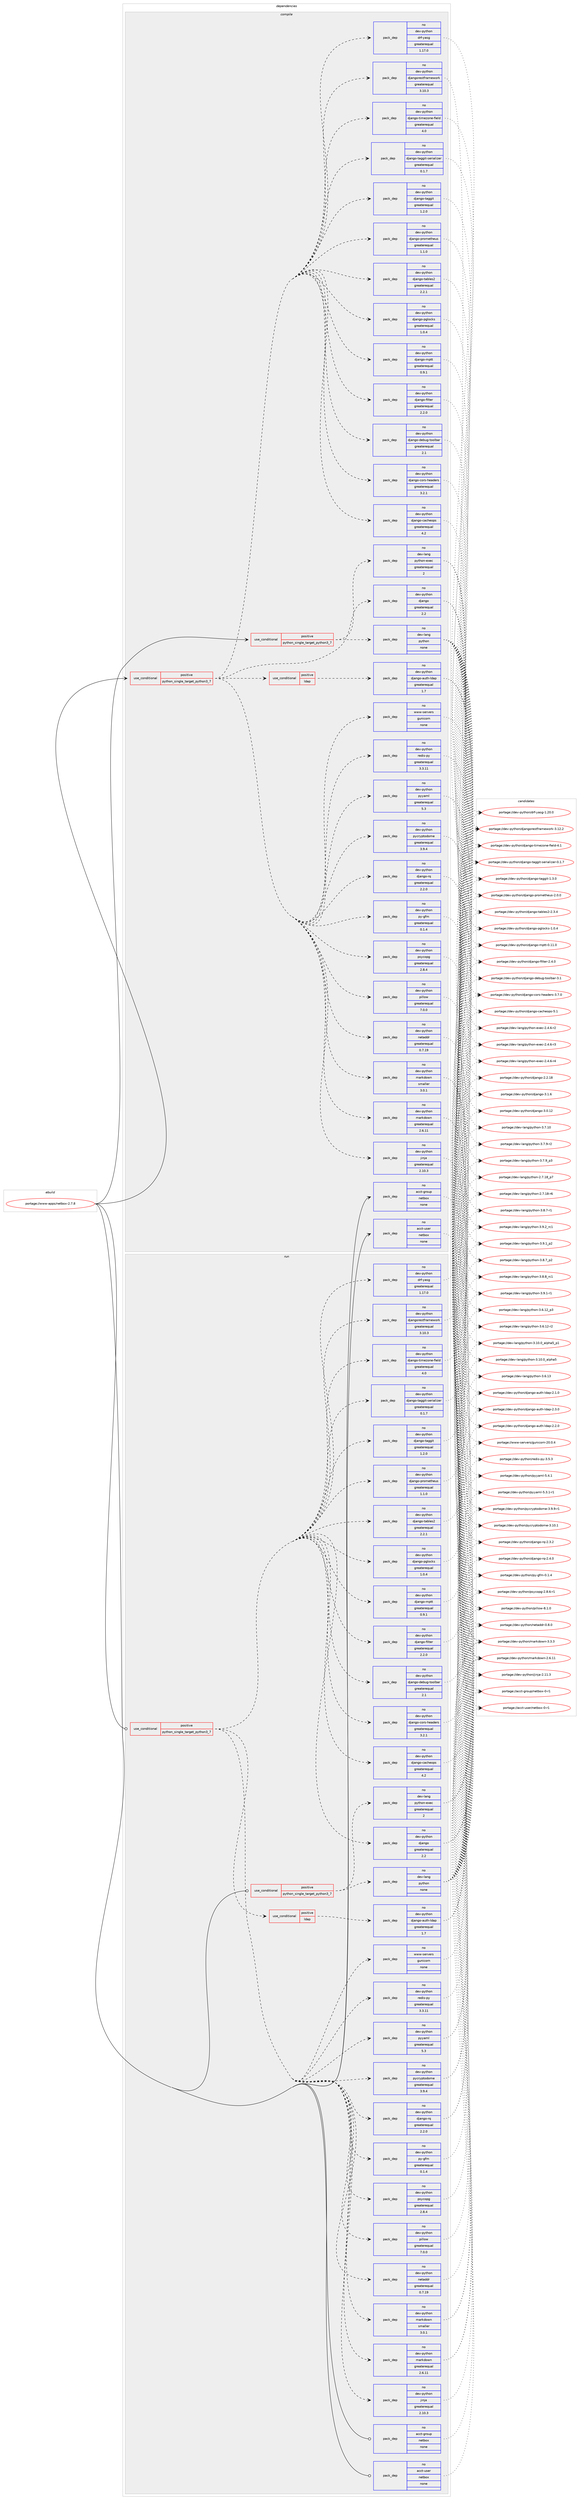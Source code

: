 digraph prolog {

# *************
# Graph options
# *************

newrank=true;
concentrate=true;
compound=true;
graph [rankdir=LR,fontname=Helvetica,fontsize=10,ranksep=1.5];#, ranksep=2.5, nodesep=0.2];
edge  [arrowhead=vee];
node  [fontname=Helvetica,fontsize=10];

# **********
# The ebuild
# **********

subgraph cluster_leftcol {
color=gray;
rank=same;
label=<<i>ebuild</i>>;
id [label="portage://www-apps/netbox-2.7.8", color=red, width=4, href="../www-apps/netbox-2.7.8.svg"];
}

# ****************
# The dependencies
# ****************

subgraph cluster_midcol {
color=gray;
label=<<i>dependencies</i>>;
subgraph cluster_compile {
fillcolor="#eeeeee";
style=filled;
label=<<i>compile</i>>;
subgraph cond531 {
dependency3079 [label=<<TABLE BORDER="0" CELLBORDER="1" CELLSPACING="0" CELLPADDING="4"><TR><TD ROWSPAN="3" CELLPADDING="10">use_conditional</TD></TR><TR><TD>positive</TD></TR><TR><TD>python_single_target_python3_7</TD></TR></TABLE>>, shape=none, color=red];
subgraph pack2506 {
dependency3080 [label=<<TABLE BORDER="0" CELLBORDER="1" CELLSPACING="0" CELLPADDING="4" WIDTH="220"><TR><TD ROWSPAN="6" CELLPADDING="30">pack_dep</TD></TR><TR><TD WIDTH="110">no</TD></TR><TR><TD>dev-lang</TD></TR><TR><TD>python</TD></TR><TR><TD>none</TD></TR><TR><TD></TD></TR></TABLE>>, shape=none, color=blue];
}
dependency3079:e -> dependency3080:w [weight=20,style="dashed",arrowhead="vee"];
subgraph pack2507 {
dependency3081 [label=<<TABLE BORDER="0" CELLBORDER="1" CELLSPACING="0" CELLPADDING="4" WIDTH="220"><TR><TD ROWSPAN="6" CELLPADDING="30">pack_dep</TD></TR><TR><TD WIDTH="110">no</TD></TR><TR><TD>dev-lang</TD></TR><TR><TD>python-exec</TD></TR><TR><TD>greaterequal</TD></TR><TR><TD>2</TD></TR></TABLE>>, shape=none, color=blue];
}
dependency3079:e -> dependency3081:w [weight=20,style="dashed",arrowhead="vee"];
}
id:e -> dependency3079:w [weight=20,style="solid",arrowhead="vee"];
subgraph cond532 {
dependency3082 [label=<<TABLE BORDER="0" CELLBORDER="1" CELLSPACING="0" CELLPADDING="4"><TR><TD ROWSPAN="3" CELLPADDING="10">use_conditional</TD></TR><TR><TD>positive</TD></TR><TR><TD>python_single_target_python3_7</TD></TR></TABLE>>, shape=none, color=red];
subgraph pack2508 {
dependency3083 [label=<<TABLE BORDER="0" CELLBORDER="1" CELLSPACING="0" CELLPADDING="4" WIDTH="220"><TR><TD ROWSPAN="6" CELLPADDING="30">pack_dep</TD></TR><TR><TD WIDTH="110">no</TD></TR><TR><TD>dev-python</TD></TR><TR><TD>django</TD></TR><TR><TD>greaterequal</TD></TR><TR><TD>2.2</TD></TR></TABLE>>, shape=none, color=blue];
}
dependency3082:e -> dependency3083:w [weight=20,style="dashed",arrowhead="vee"];
subgraph pack2509 {
dependency3084 [label=<<TABLE BORDER="0" CELLBORDER="1" CELLSPACING="0" CELLPADDING="4" WIDTH="220"><TR><TD ROWSPAN="6" CELLPADDING="30">pack_dep</TD></TR><TR><TD WIDTH="110">no</TD></TR><TR><TD>dev-python</TD></TR><TR><TD>django-cacheops</TD></TR><TR><TD>greaterequal</TD></TR><TR><TD>4.2</TD></TR></TABLE>>, shape=none, color=blue];
}
dependency3082:e -> dependency3084:w [weight=20,style="dashed",arrowhead="vee"];
subgraph pack2510 {
dependency3085 [label=<<TABLE BORDER="0" CELLBORDER="1" CELLSPACING="0" CELLPADDING="4" WIDTH="220"><TR><TD ROWSPAN="6" CELLPADDING="30">pack_dep</TD></TR><TR><TD WIDTH="110">no</TD></TR><TR><TD>dev-python</TD></TR><TR><TD>django-cors-headers</TD></TR><TR><TD>greaterequal</TD></TR><TR><TD>3.2.1</TD></TR></TABLE>>, shape=none, color=blue];
}
dependency3082:e -> dependency3085:w [weight=20,style="dashed",arrowhead="vee"];
subgraph pack2511 {
dependency3086 [label=<<TABLE BORDER="0" CELLBORDER="1" CELLSPACING="0" CELLPADDING="4" WIDTH="220"><TR><TD ROWSPAN="6" CELLPADDING="30">pack_dep</TD></TR><TR><TD WIDTH="110">no</TD></TR><TR><TD>dev-python</TD></TR><TR><TD>django-debug-toolbar</TD></TR><TR><TD>greaterequal</TD></TR><TR><TD>2.1</TD></TR></TABLE>>, shape=none, color=blue];
}
dependency3082:e -> dependency3086:w [weight=20,style="dashed",arrowhead="vee"];
subgraph pack2512 {
dependency3087 [label=<<TABLE BORDER="0" CELLBORDER="1" CELLSPACING="0" CELLPADDING="4" WIDTH="220"><TR><TD ROWSPAN="6" CELLPADDING="30">pack_dep</TD></TR><TR><TD WIDTH="110">no</TD></TR><TR><TD>dev-python</TD></TR><TR><TD>django-filter</TD></TR><TR><TD>greaterequal</TD></TR><TR><TD>2.2.0</TD></TR></TABLE>>, shape=none, color=blue];
}
dependency3082:e -> dependency3087:w [weight=20,style="dashed",arrowhead="vee"];
subgraph pack2513 {
dependency3088 [label=<<TABLE BORDER="0" CELLBORDER="1" CELLSPACING="0" CELLPADDING="4" WIDTH="220"><TR><TD ROWSPAN="6" CELLPADDING="30">pack_dep</TD></TR><TR><TD WIDTH="110">no</TD></TR><TR><TD>dev-python</TD></TR><TR><TD>django-mptt</TD></TR><TR><TD>greaterequal</TD></TR><TR><TD>0.9.1</TD></TR></TABLE>>, shape=none, color=blue];
}
dependency3082:e -> dependency3088:w [weight=20,style="dashed",arrowhead="vee"];
subgraph pack2514 {
dependency3089 [label=<<TABLE BORDER="0" CELLBORDER="1" CELLSPACING="0" CELLPADDING="4" WIDTH="220"><TR><TD ROWSPAN="6" CELLPADDING="30">pack_dep</TD></TR><TR><TD WIDTH="110">no</TD></TR><TR><TD>dev-python</TD></TR><TR><TD>django-pglocks</TD></TR><TR><TD>greaterequal</TD></TR><TR><TD>1.0.4</TD></TR></TABLE>>, shape=none, color=blue];
}
dependency3082:e -> dependency3089:w [weight=20,style="dashed",arrowhead="vee"];
subgraph pack2515 {
dependency3090 [label=<<TABLE BORDER="0" CELLBORDER="1" CELLSPACING="0" CELLPADDING="4" WIDTH="220"><TR><TD ROWSPAN="6" CELLPADDING="30">pack_dep</TD></TR><TR><TD WIDTH="110">no</TD></TR><TR><TD>dev-python</TD></TR><TR><TD>django-prometheus</TD></TR><TR><TD>greaterequal</TD></TR><TR><TD>1.1.0</TD></TR></TABLE>>, shape=none, color=blue];
}
dependency3082:e -> dependency3090:w [weight=20,style="dashed",arrowhead="vee"];
subgraph pack2516 {
dependency3091 [label=<<TABLE BORDER="0" CELLBORDER="1" CELLSPACING="0" CELLPADDING="4" WIDTH="220"><TR><TD ROWSPAN="6" CELLPADDING="30">pack_dep</TD></TR><TR><TD WIDTH="110">no</TD></TR><TR><TD>dev-python</TD></TR><TR><TD>django-rq</TD></TR><TR><TD>greaterequal</TD></TR><TR><TD>2.2.0</TD></TR></TABLE>>, shape=none, color=blue];
}
dependency3082:e -> dependency3091:w [weight=20,style="dashed",arrowhead="vee"];
subgraph pack2517 {
dependency3092 [label=<<TABLE BORDER="0" CELLBORDER="1" CELLSPACING="0" CELLPADDING="4" WIDTH="220"><TR><TD ROWSPAN="6" CELLPADDING="30">pack_dep</TD></TR><TR><TD WIDTH="110">no</TD></TR><TR><TD>dev-python</TD></TR><TR><TD>django-tables2</TD></TR><TR><TD>greaterequal</TD></TR><TR><TD>2.2.1</TD></TR></TABLE>>, shape=none, color=blue];
}
dependency3082:e -> dependency3092:w [weight=20,style="dashed",arrowhead="vee"];
subgraph pack2518 {
dependency3093 [label=<<TABLE BORDER="0" CELLBORDER="1" CELLSPACING="0" CELLPADDING="4" WIDTH="220"><TR><TD ROWSPAN="6" CELLPADDING="30">pack_dep</TD></TR><TR><TD WIDTH="110">no</TD></TR><TR><TD>dev-python</TD></TR><TR><TD>django-taggit</TD></TR><TR><TD>greaterequal</TD></TR><TR><TD>1.2.0</TD></TR></TABLE>>, shape=none, color=blue];
}
dependency3082:e -> dependency3093:w [weight=20,style="dashed",arrowhead="vee"];
subgraph pack2519 {
dependency3094 [label=<<TABLE BORDER="0" CELLBORDER="1" CELLSPACING="0" CELLPADDING="4" WIDTH="220"><TR><TD ROWSPAN="6" CELLPADDING="30">pack_dep</TD></TR><TR><TD WIDTH="110">no</TD></TR><TR><TD>dev-python</TD></TR><TR><TD>django-taggit-serializer</TD></TR><TR><TD>greaterequal</TD></TR><TR><TD>0.1.7</TD></TR></TABLE>>, shape=none, color=blue];
}
dependency3082:e -> dependency3094:w [weight=20,style="dashed",arrowhead="vee"];
subgraph pack2520 {
dependency3095 [label=<<TABLE BORDER="0" CELLBORDER="1" CELLSPACING="0" CELLPADDING="4" WIDTH="220"><TR><TD ROWSPAN="6" CELLPADDING="30">pack_dep</TD></TR><TR><TD WIDTH="110">no</TD></TR><TR><TD>dev-python</TD></TR><TR><TD>django-timezone-field</TD></TR><TR><TD>greaterequal</TD></TR><TR><TD>4.0</TD></TR></TABLE>>, shape=none, color=blue];
}
dependency3082:e -> dependency3095:w [weight=20,style="dashed",arrowhead="vee"];
subgraph pack2521 {
dependency3096 [label=<<TABLE BORDER="0" CELLBORDER="1" CELLSPACING="0" CELLPADDING="4" WIDTH="220"><TR><TD ROWSPAN="6" CELLPADDING="30">pack_dep</TD></TR><TR><TD WIDTH="110">no</TD></TR><TR><TD>dev-python</TD></TR><TR><TD>djangorestframework</TD></TR><TR><TD>greaterequal</TD></TR><TR><TD>3.10.3</TD></TR></TABLE>>, shape=none, color=blue];
}
dependency3082:e -> dependency3096:w [weight=20,style="dashed",arrowhead="vee"];
subgraph pack2522 {
dependency3097 [label=<<TABLE BORDER="0" CELLBORDER="1" CELLSPACING="0" CELLPADDING="4" WIDTH="220"><TR><TD ROWSPAN="6" CELLPADDING="30">pack_dep</TD></TR><TR><TD WIDTH="110">no</TD></TR><TR><TD>dev-python</TD></TR><TR><TD>drf-yasg</TD></TR><TR><TD>greaterequal</TD></TR><TR><TD>1.17.0</TD></TR></TABLE>>, shape=none, color=blue];
}
dependency3082:e -> dependency3097:w [weight=20,style="dashed",arrowhead="vee"];
subgraph pack2523 {
dependency3098 [label=<<TABLE BORDER="0" CELLBORDER="1" CELLSPACING="0" CELLPADDING="4" WIDTH="220"><TR><TD ROWSPAN="6" CELLPADDING="30">pack_dep</TD></TR><TR><TD WIDTH="110">no</TD></TR><TR><TD>dev-python</TD></TR><TR><TD>jinja</TD></TR><TR><TD>greaterequal</TD></TR><TR><TD>2.10.3</TD></TR></TABLE>>, shape=none, color=blue];
}
dependency3082:e -> dependency3098:w [weight=20,style="dashed",arrowhead="vee"];
subgraph pack2524 {
dependency3099 [label=<<TABLE BORDER="0" CELLBORDER="1" CELLSPACING="0" CELLPADDING="4" WIDTH="220"><TR><TD ROWSPAN="6" CELLPADDING="30">pack_dep</TD></TR><TR><TD WIDTH="110">no</TD></TR><TR><TD>dev-python</TD></TR><TR><TD>markdown</TD></TR><TR><TD>greaterequal</TD></TR><TR><TD>2.6.11</TD></TR></TABLE>>, shape=none, color=blue];
}
dependency3082:e -> dependency3099:w [weight=20,style="dashed",arrowhead="vee"];
subgraph pack2525 {
dependency3100 [label=<<TABLE BORDER="0" CELLBORDER="1" CELLSPACING="0" CELLPADDING="4" WIDTH="220"><TR><TD ROWSPAN="6" CELLPADDING="30">pack_dep</TD></TR><TR><TD WIDTH="110">no</TD></TR><TR><TD>dev-python</TD></TR><TR><TD>markdown</TD></TR><TR><TD>smaller</TD></TR><TR><TD>3.0.1</TD></TR></TABLE>>, shape=none, color=blue];
}
dependency3082:e -> dependency3100:w [weight=20,style="dashed",arrowhead="vee"];
subgraph pack2526 {
dependency3101 [label=<<TABLE BORDER="0" CELLBORDER="1" CELLSPACING="0" CELLPADDING="4" WIDTH="220"><TR><TD ROWSPAN="6" CELLPADDING="30">pack_dep</TD></TR><TR><TD WIDTH="110">no</TD></TR><TR><TD>dev-python</TD></TR><TR><TD>netaddr</TD></TR><TR><TD>greaterequal</TD></TR><TR><TD>0.7.19</TD></TR></TABLE>>, shape=none, color=blue];
}
dependency3082:e -> dependency3101:w [weight=20,style="dashed",arrowhead="vee"];
subgraph pack2527 {
dependency3102 [label=<<TABLE BORDER="0" CELLBORDER="1" CELLSPACING="0" CELLPADDING="4" WIDTH="220"><TR><TD ROWSPAN="6" CELLPADDING="30">pack_dep</TD></TR><TR><TD WIDTH="110">no</TD></TR><TR><TD>dev-python</TD></TR><TR><TD>pillow</TD></TR><TR><TD>greaterequal</TD></TR><TR><TD>7.0.0</TD></TR></TABLE>>, shape=none, color=blue];
}
dependency3082:e -> dependency3102:w [weight=20,style="dashed",arrowhead="vee"];
subgraph pack2528 {
dependency3103 [label=<<TABLE BORDER="0" CELLBORDER="1" CELLSPACING="0" CELLPADDING="4" WIDTH="220"><TR><TD ROWSPAN="6" CELLPADDING="30">pack_dep</TD></TR><TR><TD WIDTH="110">no</TD></TR><TR><TD>dev-python</TD></TR><TR><TD>psycopg</TD></TR><TR><TD>greaterequal</TD></TR><TR><TD>2.8.4</TD></TR></TABLE>>, shape=none, color=blue];
}
dependency3082:e -> dependency3103:w [weight=20,style="dashed",arrowhead="vee"];
subgraph pack2529 {
dependency3104 [label=<<TABLE BORDER="0" CELLBORDER="1" CELLSPACING="0" CELLPADDING="4" WIDTH="220"><TR><TD ROWSPAN="6" CELLPADDING="30">pack_dep</TD></TR><TR><TD WIDTH="110">no</TD></TR><TR><TD>dev-python</TD></TR><TR><TD>py-gfm</TD></TR><TR><TD>greaterequal</TD></TR><TR><TD>0.1.4</TD></TR></TABLE>>, shape=none, color=blue];
}
dependency3082:e -> dependency3104:w [weight=20,style="dashed",arrowhead="vee"];
subgraph pack2530 {
dependency3105 [label=<<TABLE BORDER="0" CELLBORDER="1" CELLSPACING="0" CELLPADDING="4" WIDTH="220"><TR><TD ROWSPAN="6" CELLPADDING="30">pack_dep</TD></TR><TR><TD WIDTH="110">no</TD></TR><TR><TD>dev-python</TD></TR><TR><TD>pycryptodome</TD></TR><TR><TD>greaterequal</TD></TR><TR><TD>3.9.4</TD></TR></TABLE>>, shape=none, color=blue];
}
dependency3082:e -> dependency3105:w [weight=20,style="dashed",arrowhead="vee"];
subgraph pack2531 {
dependency3106 [label=<<TABLE BORDER="0" CELLBORDER="1" CELLSPACING="0" CELLPADDING="4" WIDTH="220"><TR><TD ROWSPAN="6" CELLPADDING="30">pack_dep</TD></TR><TR><TD WIDTH="110">no</TD></TR><TR><TD>dev-python</TD></TR><TR><TD>pyyaml</TD></TR><TR><TD>greaterequal</TD></TR><TR><TD>5.3</TD></TR></TABLE>>, shape=none, color=blue];
}
dependency3082:e -> dependency3106:w [weight=20,style="dashed",arrowhead="vee"];
subgraph pack2532 {
dependency3107 [label=<<TABLE BORDER="0" CELLBORDER="1" CELLSPACING="0" CELLPADDING="4" WIDTH="220"><TR><TD ROWSPAN="6" CELLPADDING="30">pack_dep</TD></TR><TR><TD WIDTH="110">no</TD></TR><TR><TD>dev-python</TD></TR><TR><TD>redis-py</TD></TR><TR><TD>greaterequal</TD></TR><TR><TD>3.3.11</TD></TR></TABLE>>, shape=none, color=blue];
}
dependency3082:e -> dependency3107:w [weight=20,style="dashed",arrowhead="vee"];
subgraph pack2533 {
dependency3108 [label=<<TABLE BORDER="0" CELLBORDER="1" CELLSPACING="0" CELLPADDING="4" WIDTH="220"><TR><TD ROWSPAN="6" CELLPADDING="30">pack_dep</TD></TR><TR><TD WIDTH="110">no</TD></TR><TR><TD>www-servers</TD></TR><TR><TD>gunicorn</TD></TR><TR><TD>none</TD></TR><TR><TD></TD></TR></TABLE>>, shape=none, color=blue];
}
dependency3082:e -> dependency3108:w [weight=20,style="dashed",arrowhead="vee"];
subgraph cond533 {
dependency3109 [label=<<TABLE BORDER="0" CELLBORDER="1" CELLSPACING="0" CELLPADDING="4"><TR><TD ROWSPAN="3" CELLPADDING="10">use_conditional</TD></TR><TR><TD>positive</TD></TR><TR><TD>ldap</TD></TR></TABLE>>, shape=none, color=red];
subgraph pack2534 {
dependency3110 [label=<<TABLE BORDER="0" CELLBORDER="1" CELLSPACING="0" CELLPADDING="4" WIDTH="220"><TR><TD ROWSPAN="6" CELLPADDING="30">pack_dep</TD></TR><TR><TD WIDTH="110">no</TD></TR><TR><TD>dev-python</TD></TR><TR><TD>django-auth-ldap</TD></TR><TR><TD>greaterequal</TD></TR><TR><TD>1.7</TD></TR></TABLE>>, shape=none, color=blue];
}
dependency3109:e -> dependency3110:w [weight=20,style="dashed",arrowhead="vee"];
}
dependency3082:e -> dependency3109:w [weight=20,style="dashed",arrowhead="vee"];
}
id:e -> dependency3082:w [weight=20,style="solid",arrowhead="vee"];
subgraph pack2535 {
dependency3111 [label=<<TABLE BORDER="0" CELLBORDER="1" CELLSPACING="0" CELLPADDING="4" WIDTH="220"><TR><TD ROWSPAN="6" CELLPADDING="30">pack_dep</TD></TR><TR><TD WIDTH="110">no</TD></TR><TR><TD>acct-group</TD></TR><TR><TD>netbox</TD></TR><TR><TD>none</TD></TR><TR><TD></TD></TR></TABLE>>, shape=none, color=blue];
}
id:e -> dependency3111:w [weight=20,style="solid",arrowhead="vee"];
subgraph pack2536 {
dependency3112 [label=<<TABLE BORDER="0" CELLBORDER="1" CELLSPACING="0" CELLPADDING="4" WIDTH="220"><TR><TD ROWSPAN="6" CELLPADDING="30">pack_dep</TD></TR><TR><TD WIDTH="110">no</TD></TR><TR><TD>acct-user</TD></TR><TR><TD>netbox</TD></TR><TR><TD>none</TD></TR><TR><TD></TD></TR></TABLE>>, shape=none, color=blue];
}
id:e -> dependency3112:w [weight=20,style="solid",arrowhead="vee"];
}
subgraph cluster_compileandrun {
fillcolor="#eeeeee";
style=filled;
label=<<i>compile and run</i>>;
}
subgraph cluster_run {
fillcolor="#eeeeee";
style=filled;
label=<<i>run</i>>;
subgraph cond534 {
dependency3113 [label=<<TABLE BORDER="0" CELLBORDER="1" CELLSPACING="0" CELLPADDING="4"><TR><TD ROWSPAN="3" CELLPADDING="10">use_conditional</TD></TR><TR><TD>positive</TD></TR><TR><TD>python_single_target_python3_7</TD></TR></TABLE>>, shape=none, color=red];
subgraph pack2537 {
dependency3114 [label=<<TABLE BORDER="0" CELLBORDER="1" CELLSPACING="0" CELLPADDING="4" WIDTH="220"><TR><TD ROWSPAN="6" CELLPADDING="30">pack_dep</TD></TR><TR><TD WIDTH="110">no</TD></TR><TR><TD>dev-lang</TD></TR><TR><TD>python</TD></TR><TR><TD>none</TD></TR><TR><TD></TD></TR></TABLE>>, shape=none, color=blue];
}
dependency3113:e -> dependency3114:w [weight=20,style="dashed",arrowhead="vee"];
subgraph pack2538 {
dependency3115 [label=<<TABLE BORDER="0" CELLBORDER="1" CELLSPACING="0" CELLPADDING="4" WIDTH="220"><TR><TD ROWSPAN="6" CELLPADDING="30">pack_dep</TD></TR><TR><TD WIDTH="110">no</TD></TR><TR><TD>dev-lang</TD></TR><TR><TD>python-exec</TD></TR><TR><TD>greaterequal</TD></TR><TR><TD>2</TD></TR></TABLE>>, shape=none, color=blue];
}
dependency3113:e -> dependency3115:w [weight=20,style="dashed",arrowhead="vee"];
}
id:e -> dependency3113:w [weight=20,style="solid",arrowhead="odot"];
subgraph cond535 {
dependency3116 [label=<<TABLE BORDER="0" CELLBORDER="1" CELLSPACING="0" CELLPADDING="4"><TR><TD ROWSPAN="3" CELLPADDING="10">use_conditional</TD></TR><TR><TD>positive</TD></TR><TR><TD>python_single_target_python3_7</TD></TR></TABLE>>, shape=none, color=red];
subgraph pack2539 {
dependency3117 [label=<<TABLE BORDER="0" CELLBORDER="1" CELLSPACING="0" CELLPADDING="4" WIDTH="220"><TR><TD ROWSPAN="6" CELLPADDING="30">pack_dep</TD></TR><TR><TD WIDTH="110">no</TD></TR><TR><TD>dev-python</TD></TR><TR><TD>django</TD></TR><TR><TD>greaterequal</TD></TR><TR><TD>2.2</TD></TR></TABLE>>, shape=none, color=blue];
}
dependency3116:e -> dependency3117:w [weight=20,style="dashed",arrowhead="vee"];
subgraph pack2540 {
dependency3118 [label=<<TABLE BORDER="0" CELLBORDER="1" CELLSPACING="0" CELLPADDING="4" WIDTH="220"><TR><TD ROWSPAN="6" CELLPADDING="30">pack_dep</TD></TR><TR><TD WIDTH="110">no</TD></TR><TR><TD>dev-python</TD></TR><TR><TD>django-cacheops</TD></TR><TR><TD>greaterequal</TD></TR><TR><TD>4.2</TD></TR></TABLE>>, shape=none, color=blue];
}
dependency3116:e -> dependency3118:w [weight=20,style="dashed",arrowhead="vee"];
subgraph pack2541 {
dependency3119 [label=<<TABLE BORDER="0" CELLBORDER="1" CELLSPACING="0" CELLPADDING="4" WIDTH="220"><TR><TD ROWSPAN="6" CELLPADDING="30">pack_dep</TD></TR><TR><TD WIDTH="110">no</TD></TR><TR><TD>dev-python</TD></TR><TR><TD>django-cors-headers</TD></TR><TR><TD>greaterequal</TD></TR><TR><TD>3.2.1</TD></TR></TABLE>>, shape=none, color=blue];
}
dependency3116:e -> dependency3119:w [weight=20,style="dashed",arrowhead="vee"];
subgraph pack2542 {
dependency3120 [label=<<TABLE BORDER="0" CELLBORDER="1" CELLSPACING="0" CELLPADDING="4" WIDTH="220"><TR><TD ROWSPAN="6" CELLPADDING="30">pack_dep</TD></TR><TR><TD WIDTH="110">no</TD></TR><TR><TD>dev-python</TD></TR><TR><TD>django-debug-toolbar</TD></TR><TR><TD>greaterequal</TD></TR><TR><TD>2.1</TD></TR></TABLE>>, shape=none, color=blue];
}
dependency3116:e -> dependency3120:w [weight=20,style="dashed",arrowhead="vee"];
subgraph pack2543 {
dependency3121 [label=<<TABLE BORDER="0" CELLBORDER="1" CELLSPACING="0" CELLPADDING="4" WIDTH="220"><TR><TD ROWSPAN="6" CELLPADDING="30">pack_dep</TD></TR><TR><TD WIDTH="110">no</TD></TR><TR><TD>dev-python</TD></TR><TR><TD>django-filter</TD></TR><TR><TD>greaterequal</TD></TR><TR><TD>2.2.0</TD></TR></TABLE>>, shape=none, color=blue];
}
dependency3116:e -> dependency3121:w [weight=20,style="dashed",arrowhead="vee"];
subgraph pack2544 {
dependency3122 [label=<<TABLE BORDER="0" CELLBORDER="1" CELLSPACING="0" CELLPADDING="4" WIDTH="220"><TR><TD ROWSPAN="6" CELLPADDING="30">pack_dep</TD></TR><TR><TD WIDTH="110">no</TD></TR><TR><TD>dev-python</TD></TR><TR><TD>django-mptt</TD></TR><TR><TD>greaterequal</TD></TR><TR><TD>0.9.1</TD></TR></TABLE>>, shape=none, color=blue];
}
dependency3116:e -> dependency3122:w [weight=20,style="dashed",arrowhead="vee"];
subgraph pack2545 {
dependency3123 [label=<<TABLE BORDER="0" CELLBORDER="1" CELLSPACING="0" CELLPADDING="4" WIDTH="220"><TR><TD ROWSPAN="6" CELLPADDING="30">pack_dep</TD></TR><TR><TD WIDTH="110">no</TD></TR><TR><TD>dev-python</TD></TR><TR><TD>django-pglocks</TD></TR><TR><TD>greaterequal</TD></TR><TR><TD>1.0.4</TD></TR></TABLE>>, shape=none, color=blue];
}
dependency3116:e -> dependency3123:w [weight=20,style="dashed",arrowhead="vee"];
subgraph pack2546 {
dependency3124 [label=<<TABLE BORDER="0" CELLBORDER="1" CELLSPACING="0" CELLPADDING="4" WIDTH="220"><TR><TD ROWSPAN="6" CELLPADDING="30">pack_dep</TD></TR><TR><TD WIDTH="110">no</TD></TR><TR><TD>dev-python</TD></TR><TR><TD>django-prometheus</TD></TR><TR><TD>greaterequal</TD></TR><TR><TD>1.1.0</TD></TR></TABLE>>, shape=none, color=blue];
}
dependency3116:e -> dependency3124:w [weight=20,style="dashed",arrowhead="vee"];
subgraph pack2547 {
dependency3125 [label=<<TABLE BORDER="0" CELLBORDER="1" CELLSPACING="0" CELLPADDING="4" WIDTH="220"><TR><TD ROWSPAN="6" CELLPADDING="30">pack_dep</TD></TR><TR><TD WIDTH="110">no</TD></TR><TR><TD>dev-python</TD></TR><TR><TD>django-rq</TD></TR><TR><TD>greaterequal</TD></TR><TR><TD>2.2.0</TD></TR></TABLE>>, shape=none, color=blue];
}
dependency3116:e -> dependency3125:w [weight=20,style="dashed",arrowhead="vee"];
subgraph pack2548 {
dependency3126 [label=<<TABLE BORDER="0" CELLBORDER="1" CELLSPACING="0" CELLPADDING="4" WIDTH="220"><TR><TD ROWSPAN="6" CELLPADDING="30">pack_dep</TD></TR><TR><TD WIDTH="110">no</TD></TR><TR><TD>dev-python</TD></TR><TR><TD>django-tables2</TD></TR><TR><TD>greaterequal</TD></TR><TR><TD>2.2.1</TD></TR></TABLE>>, shape=none, color=blue];
}
dependency3116:e -> dependency3126:w [weight=20,style="dashed",arrowhead="vee"];
subgraph pack2549 {
dependency3127 [label=<<TABLE BORDER="0" CELLBORDER="1" CELLSPACING="0" CELLPADDING="4" WIDTH="220"><TR><TD ROWSPAN="6" CELLPADDING="30">pack_dep</TD></TR><TR><TD WIDTH="110">no</TD></TR><TR><TD>dev-python</TD></TR><TR><TD>django-taggit</TD></TR><TR><TD>greaterequal</TD></TR><TR><TD>1.2.0</TD></TR></TABLE>>, shape=none, color=blue];
}
dependency3116:e -> dependency3127:w [weight=20,style="dashed",arrowhead="vee"];
subgraph pack2550 {
dependency3128 [label=<<TABLE BORDER="0" CELLBORDER="1" CELLSPACING="0" CELLPADDING="4" WIDTH="220"><TR><TD ROWSPAN="6" CELLPADDING="30">pack_dep</TD></TR><TR><TD WIDTH="110">no</TD></TR><TR><TD>dev-python</TD></TR><TR><TD>django-taggit-serializer</TD></TR><TR><TD>greaterequal</TD></TR><TR><TD>0.1.7</TD></TR></TABLE>>, shape=none, color=blue];
}
dependency3116:e -> dependency3128:w [weight=20,style="dashed",arrowhead="vee"];
subgraph pack2551 {
dependency3129 [label=<<TABLE BORDER="0" CELLBORDER="1" CELLSPACING="0" CELLPADDING="4" WIDTH="220"><TR><TD ROWSPAN="6" CELLPADDING="30">pack_dep</TD></TR><TR><TD WIDTH="110">no</TD></TR><TR><TD>dev-python</TD></TR><TR><TD>django-timezone-field</TD></TR><TR><TD>greaterequal</TD></TR><TR><TD>4.0</TD></TR></TABLE>>, shape=none, color=blue];
}
dependency3116:e -> dependency3129:w [weight=20,style="dashed",arrowhead="vee"];
subgraph pack2552 {
dependency3130 [label=<<TABLE BORDER="0" CELLBORDER="1" CELLSPACING="0" CELLPADDING="4" WIDTH="220"><TR><TD ROWSPAN="6" CELLPADDING="30">pack_dep</TD></TR><TR><TD WIDTH="110">no</TD></TR><TR><TD>dev-python</TD></TR><TR><TD>djangorestframework</TD></TR><TR><TD>greaterequal</TD></TR><TR><TD>3.10.3</TD></TR></TABLE>>, shape=none, color=blue];
}
dependency3116:e -> dependency3130:w [weight=20,style="dashed",arrowhead="vee"];
subgraph pack2553 {
dependency3131 [label=<<TABLE BORDER="0" CELLBORDER="1" CELLSPACING="0" CELLPADDING="4" WIDTH="220"><TR><TD ROWSPAN="6" CELLPADDING="30">pack_dep</TD></TR><TR><TD WIDTH="110">no</TD></TR><TR><TD>dev-python</TD></TR><TR><TD>drf-yasg</TD></TR><TR><TD>greaterequal</TD></TR><TR><TD>1.17.0</TD></TR></TABLE>>, shape=none, color=blue];
}
dependency3116:e -> dependency3131:w [weight=20,style="dashed",arrowhead="vee"];
subgraph pack2554 {
dependency3132 [label=<<TABLE BORDER="0" CELLBORDER="1" CELLSPACING="0" CELLPADDING="4" WIDTH="220"><TR><TD ROWSPAN="6" CELLPADDING="30">pack_dep</TD></TR><TR><TD WIDTH="110">no</TD></TR><TR><TD>dev-python</TD></TR><TR><TD>jinja</TD></TR><TR><TD>greaterequal</TD></TR><TR><TD>2.10.3</TD></TR></TABLE>>, shape=none, color=blue];
}
dependency3116:e -> dependency3132:w [weight=20,style="dashed",arrowhead="vee"];
subgraph pack2555 {
dependency3133 [label=<<TABLE BORDER="0" CELLBORDER="1" CELLSPACING="0" CELLPADDING="4" WIDTH="220"><TR><TD ROWSPAN="6" CELLPADDING="30">pack_dep</TD></TR><TR><TD WIDTH="110">no</TD></TR><TR><TD>dev-python</TD></TR><TR><TD>markdown</TD></TR><TR><TD>greaterequal</TD></TR><TR><TD>2.6.11</TD></TR></TABLE>>, shape=none, color=blue];
}
dependency3116:e -> dependency3133:w [weight=20,style="dashed",arrowhead="vee"];
subgraph pack2556 {
dependency3134 [label=<<TABLE BORDER="0" CELLBORDER="1" CELLSPACING="0" CELLPADDING="4" WIDTH="220"><TR><TD ROWSPAN="6" CELLPADDING="30">pack_dep</TD></TR><TR><TD WIDTH="110">no</TD></TR><TR><TD>dev-python</TD></TR><TR><TD>markdown</TD></TR><TR><TD>smaller</TD></TR><TR><TD>3.0.1</TD></TR></TABLE>>, shape=none, color=blue];
}
dependency3116:e -> dependency3134:w [weight=20,style="dashed",arrowhead="vee"];
subgraph pack2557 {
dependency3135 [label=<<TABLE BORDER="0" CELLBORDER="1" CELLSPACING="0" CELLPADDING="4" WIDTH="220"><TR><TD ROWSPAN="6" CELLPADDING="30">pack_dep</TD></TR><TR><TD WIDTH="110">no</TD></TR><TR><TD>dev-python</TD></TR><TR><TD>netaddr</TD></TR><TR><TD>greaterequal</TD></TR><TR><TD>0.7.19</TD></TR></TABLE>>, shape=none, color=blue];
}
dependency3116:e -> dependency3135:w [weight=20,style="dashed",arrowhead="vee"];
subgraph pack2558 {
dependency3136 [label=<<TABLE BORDER="0" CELLBORDER="1" CELLSPACING="0" CELLPADDING="4" WIDTH="220"><TR><TD ROWSPAN="6" CELLPADDING="30">pack_dep</TD></TR><TR><TD WIDTH="110">no</TD></TR><TR><TD>dev-python</TD></TR><TR><TD>pillow</TD></TR><TR><TD>greaterequal</TD></TR><TR><TD>7.0.0</TD></TR></TABLE>>, shape=none, color=blue];
}
dependency3116:e -> dependency3136:w [weight=20,style="dashed",arrowhead="vee"];
subgraph pack2559 {
dependency3137 [label=<<TABLE BORDER="0" CELLBORDER="1" CELLSPACING="0" CELLPADDING="4" WIDTH="220"><TR><TD ROWSPAN="6" CELLPADDING="30">pack_dep</TD></TR><TR><TD WIDTH="110">no</TD></TR><TR><TD>dev-python</TD></TR><TR><TD>psycopg</TD></TR><TR><TD>greaterequal</TD></TR><TR><TD>2.8.4</TD></TR></TABLE>>, shape=none, color=blue];
}
dependency3116:e -> dependency3137:w [weight=20,style="dashed",arrowhead="vee"];
subgraph pack2560 {
dependency3138 [label=<<TABLE BORDER="0" CELLBORDER="1" CELLSPACING="0" CELLPADDING="4" WIDTH="220"><TR><TD ROWSPAN="6" CELLPADDING="30">pack_dep</TD></TR><TR><TD WIDTH="110">no</TD></TR><TR><TD>dev-python</TD></TR><TR><TD>py-gfm</TD></TR><TR><TD>greaterequal</TD></TR><TR><TD>0.1.4</TD></TR></TABLE>>, shape=none, color=blue];
}
dependency3116:e -> dependency3138:w [weight=20,style="dashed",arrowhead="vee"];
subgraph pack2561 {
dependency3139 [label=<<TABLE BORDER="0" CELLBORDER="1" CELLSPACING="0" CELLPADDING="4" WIDTH="220"><TR><TD ROWSPAN="6" CELLPADDING="30">pack_dep</TD></TR><TR><TD WIDTH="110">no</TD></TR><TR><TD>dev-python</TD></TR><TR><TD>pycryptodome</TD></TR><TR><TD>greaterequal</TD></TR><TR><TD>3.9.4</TD></TR></TABLE>>, shape=none, color=blue];
}
dependency3116:e -> dependency3139:w [weight=20,style="dashed",arrowhead="vee"];
subgraph pack2562 {
dependency3140 [label=<<TABLE BORDER="0" CELLBORDER="1" CELLSPACING="0" CELLPADDING="4" WIDTH="220"><TR><TD ROWSPAN="6" CELLPADDING="30">pack_dep</TD></TR><TR><TD WIDTH="110">no</TD></TR><TR><TD>dev-python</TD></TR><TR><TD>pyyaml</TD></TR><TR><TD>greaterequal</TD></TR><TR><TD>5.3</TD></TR></TABLE>>, shape=none, color=blue];
}
dependency3116:e -> dependency3140:w [weight=20,style="dashed",arrowhead="vee"];
subgraph pack2563 {
dependency3141 [label=<<TABLE BORDER="0" CELLBORDER="1" CELLSPACING="0" CELLPADDING="4" WIDTH="220"><TR><TD ROWSPAN="6" CELLPADDING="30">pack_dep</TD></TR><TR><TD WIDTH="110">no</TD></TR><TR><TD>dev-python</TD></TR><TR><TD>redis-py</TD></TR><TR><TD>greaterequal</TD></TR><TR><TD>3.3.11</TD></TR></TABLE>>, shape=none, color=blue];
}
dependency3116:e -> dependency3141:w [weight=20,style="dashed",arrowhead="vee"];
subgraph pack2564 {
dependency3142 [label=<<TABLE BORDER="0" CELLBORDER="1" CELLSPACING="0" CELLPADDING="4" WIDTH="220"><TR><TD ROWSPAN="6" CELLPADDING="30">pack_dep</TD></TR><TR><TD WIDTH="110">no</TD></TR><TR><TD>www-servers</TD></TR><TR><TD>gunicorn</TD></TR><TR><TD>none</TD></TR><TR><TD></TD></TR></TABLE>>, shape=none, color=blue];
}
dependency3116:e -> dependency3142:w [weight=20,style="dashed",arrowhead="vee"];
subgraph cond536 {
dependency3143 [label=<<TABLE BORDER="0" CELLBORDER="1" CELLSPACING="0" CELLPADDING="4"><TR><TD ROWSPAN="3" CELLPADDING="10">use_conditional</TD></TR><TR><TD>positive</TD></TR><TR><TD>ldap</TD></TR></TABLE>>, shape=none, color=red];
subgraph pack2565 {
dependency3144 [label=<<TABLE BORDER="0" CELLBORDER="1" CELLSPACING="0" CELLPADDING="4" WIDTH="220"><TR><TD ROWSPAN="6" CELLPADDING="30">pack_dep</TD></TR><TR><TD WIDTH="110">no</TD></TR><TR><TD>dev-python</TD></TR><TR><TD>django-auth-ldap</TD></TR><TR><TD>greaterequal</TD></TR><TR><TD>1.7</TD></TR></TABLE>>, shape=none, color=blue];
}
dependency3143:e -> dependency3144:w [weight=20,style="dashed",arrowhead="vee"];
}
dependency3116:e -> dependency3143:w [weight=20,style="dashed",arrowhead="vee"];
}
id:e -> dependency3116:w [weight=20,style="solid",arrowhead="odot"];
subgraph pack2566 {
dependency3145 [label=<<TABLE BORDER="0" CELLBORDER="1" CELLSPACING="0" CELLPADDING="4" WIDTH="220"><TR><TD ROWSPAN="6" CELLPADDING="30">pack_dep</TD></TR><TR><TD WIDTH="110">no</TD></TR><TR><TD>acct-group</TD></TR><TR><TD>netbox</TD></TR><TR><TD>none</TD></TR><TR><TD></TD></TR></TABLE>>, shape=none, color=blue];
}
id:e -> dependency3145:w [weight=20,style="solid",arrowhead="odot"];
subgraph pack2567 {
dependency3146 [label=<<TABLE BORDER="0" CELLBORDER="1" CELLSPACING="0" CELLPADDING="4" WIDTH="220"><TR><TD ROWSPAN="6" CELLPADDING="30">pack_dep</TD></TR><TR><TD WIDTH="110">no</TD></TR><TR><TD>acct-user</TD></TR><TR><TD>netbox</TD></TR><TR><TD>none</TD></TR><TR><TD></TD></TR></TABLE>>, shape=none, color=blue];
}
id:e -> dependency3146:w [weight=20,style="solid",arrowhead="odot"];
}
}

# **************
# The candidates
# **************

subgraph cluster_choices {
rank=same;
color=gray;
label=<<i>candidates</i>>;

subgraph choice2506 {
color=black;
nodesep=1;
choice100101118451089711010347112121116104111110455146574650951149949 [label="portage://dev-lang/python-3.9.2_rc1", color=red, width=4,href="../dev-lang/python-3.9.2_rc1.svg"];
choice1001011184510897110103471121211161041111104551465746499511250 [label="portage://dev-lang/python-3.9.1_p2", color=red, width=4,href="../dev-lang/python-3.9.1_p2.svg"];
choice1001011184510897110103471121211161041111104551465746494511449 [label="portage://dev-lang/python-3.9.1-r1", color=red, width=4,href="../dev-lang/python-3.9.1-r1.svg"];
choice100101118451089711010347112121116104111110455146564656951149949 [label="portage://dev-lang/python-3.8.8_rc1", color=red, width=4,href="../dev-lang/python-3.8.8_rc1.svg"];
choice1001011184510897110103471121211161041111104551465646559511250 [label="portage://dev-lang/python-3.8.7_p2", color=red, width=4,href="../dev-lang/python-3.8.7_p2.svg"];
choice1001011184510897110103471121211161041111104551465646554511449 [label="portage://dev-lang/python-3.8.7-r1", color=red, width=4,href="../dev-lang/python-3.8.7-r1.svg"];
choice1001011184510897110103471121211161041111104551465546579511251 [label="portage://dev-lang/python-3.7.9_p3", color=red, width=4,href="../dev-lang/python-3.7.9_p3.svg"];
choice1001011184510897110103471121211161041111104551465546574511450 [label="portage://dev-lang/python-3.7.9-r2", color=red, width=4,href="../dev-lang/python-3.7.9-r2.svg"];
choice10010111845108971101034711212111610411111045514655464948 [label="portage://dev-lang/python-3.7.10", color=red, width=4,href="../dev-lang/python-3.7.10.svg"];
choice10010111845108971101034711212111610411111045514654464951 [label="portage://dev-lang/python-3.6.13", color=red, width=4,href="../dev-lang/python-3.6.13.svg"];
choice100101118451089711010347112121116104111110455146544649509511251 [label="portage://dev-lang/python-3.6.12_p3", color=red, width=4,href="../dev-lang/python-3.6.12_p3.svg"];
choice100101118451089711010347112121116104111110455146544649504511450 [label="portage://dev-lang/python-3.6.12-r2", color=red, width=4,href="../dev-lang/python-3.6.12-r2.svg"];
choice10010111845108971101034711212111610411111045514649484648959710811210497539511249 [label="portage://dev-lang/python-3.10.0_alpha5_p1", color=red, width=4,href="../dev-lang/python-3.10.0_alpha5_p1.svg"];
choice1001011184510897110103471121211161041111104551464948464895971081121049753 [label="portage://dev-lang/python-3.10.0_alpha5", color=red, width=4,href="../dev-lang/python-3.10.0_alpha5.svg"];
choice100101118451089711010347112121116104111110455046554649569511255 [label="portage://dev-lang/python-2.7.18_p7", color=red, width=4,href="../dev-lang/python-2.7.18_p7.svg"];
choice100101118451089711010347112121116104111110455046554649564511454 [label="portage://dev-lang/python-2.7.18-r6", color=red, width=4,href="../dev-lang/python-2.7.18-r6.svg"];
dependency3080:e -> choice100101118451089711010347112121116104111110455146574650951149949:w [style=dotted,weight="100"];
dependency3080:e -> choice1001011184510897110103471121211161041111104551465746499511250:w [style=dotted,weight="100"];
dependency3080:e -> choice1001011184510897110103471121211161041111104551465746494511449:w [style=dotted,weight="100"];
dependency3080:e -> choice100101118451089711010347112121116104111110455146564656951149949:w [style=dotted,weight="100"];
dependency3080:e -> choice1001011184510897110103471121211161041111104551465646559511250:w [style=dotted,weight="100"];
dependency3080:e -> choice1001011184510897110103471121211161041111104551465646554511449:w [style=dotted,weight="100"];
dependency3080:e -> choice1001011184510897110103471121211161041111104551465546579511251:w [style=dotted,weight="100"];
dependency3080:e -> choice1001011184510897110103471121211161041111104551465546574511450:w [style=dotted,weight="100"];
dependency3080:e -> choice10010111845108971101034711212111610411111045514655464948:w [style=dotted,weight="100"];
dependency3080:e -> choice10010111845108971101034711212111610411111045514654464951:w [style=dotted,weight="100"];
dependency3080:e -> choice100101118451089711010347112121116104111110455146544649509511251:w [style=dotted,weight="100"];
dependency3080:e -> choice100101118451089711010347112121116104111110455146544649504511450:w [style=dotted,weight="100"];
dependency3080:e -> choice10010111845108971101034711212111610411111045514649484648959710811210497539511249:w [style=dotted,weight="100"];
dependency3080:e -> choice1001011184510897110103471121211161041111104551464948464895971081121049753:w [style=dotted,weight="100"];
dependency3080:e -> choice100101118451089711010347112121116104111110455046554649569511255:w [style=dotted,weight="100"];
dependency3080:e -> choice100101118451089711010347112121116104111110455046554649564511454:w [style=dotted,weight="100"];
}
subgraph choice2507 {
color=black;
nodesep=1;
choice10010111845108971101034711212111610411111045101120101994550465246544511452 [label="portage://dev-lang/python-exec-2.4.6-r4", color=red, width=4,href="../dev-lang/python-exec-2.4.6-r4.svg"];
choice10010111845108971101034711212111610411111045101120101994550465246544511451 [label="portage://dev-lang/python-exec-2.4.6-r3", color=red, width=4,href="../dev-lang/python-exec-2.4.6-r3.svg"];
choice10010111845108971101034711212111610411111045101120101994550465246544511450 [label="portage://dev-lang/python-exec-2.4.6-r2", color=red, width=4,href="../dev-lang/python-exec-2.4.6-r2.svg"];
dependency3081:e -> choice10010111845108971101034711212111610411111045101120101994550465246544511452:w [style=dotted,weight="100"];
dependency3081:e -> choice10010111845108971101034711212111610411111045101120101994550465246544511451:w [style=dotted,weight="100"];
dependency3081:e -> choice10010111845108971101034711212111610411111045101120101994550465246544511450:w [style=dotted,weight="100"];
}
subgraph choice2508 {
color=black;
nodesep=1;
choice100101118451121211161041111104710010697110103111455146494654 [label="portage://dev-python/django-3.1.6", color=red, width=4,href="../dev-python/django-3.1.6.svg"];
choice10010111845112121116104111110471001069711010311145514648464950 [label="portage://dev-python/django-3.0.12", color=red, width=4,href="../dev-python/django-3.0.12.svg"];
choice10010111845112121116104111110471001069711010311145504650464956 [label="portage://dev-python/django-2.2.18", color=red, width=4,href="../dev-python/django-2.2.18.svg"];
dependency3083:e -> choice100101118451121211161041111104710010697110103111455146494654:w [style=dotted,weight="100"];
dependency3083:e -> choice10010111845112121116104111110471001069711010311145514648464950:w [style=dotted,weight="100"];
dependency3083:e -> choice10010111845112121116104111110471001069711010311145504650464956:w [style=dotted,weight="100"];
}
subgraph choice2509 {
color=black;
nodesep=1;
choice1001011184511212111610411111047100106971101031114599979910410111111211545534649 [label="portage://dev-python/django-cacheops-5.1", color=red, width=4,href="../dev-python/django-cacheops-5.1.svg"];
dependency3084:e -> choice1001011184511212111610411111047100106971101031114599979910410111111211545534649:w [style=dotted,weight="100"];
}
subgraph choice2510 {
color=black;
nodesep=1;
choice10010111845112121116104111110471001069711010311145991111141154510410197100101114115455146554648 [label="portage://dev-python/django-cors-headers-3.7.0", color=red, width=4,href="../dev-python/django-cors-headers-3.7.0.svg"];
dependency3085:e -> choice10010111845112121116104111110471001069711010311145991111141154510410197100101114115455146554648:w [style=dotted,weight="100"];
}
subgraph choice2511 {
color=black;
nodesep=1;
choice100101118451121211161041111104710010697110103111451001019811710345116111111108989711445514649 [label="portage://dev-python/django-debug-toolbar-3.1", color=red, width=4,href="../dev-python/django-debug-toolbar-3.1.svg"];
dependency3086:e -> choice100101118451121211161041111104710010697110103111451001019811710345116111111108989711445514649:w [style=dotted,weight="100"];
}
subgraph choice2512 {
color=black;
nodesep=1;
choice10010111845112121116104111110471001069711010311145102105108116101114455046524648 [label="portage://dev-python/django-filter-2.4.0", color=red, width=4,href="../dev-python/django-filter-2.4.0.svg"];
dependency3087:e -> choice10010111845112121116104111110471001069711010311145102105108116101114455046524648:w [style=dotted,weight="100"];
}
subgraph choice2513 {
color=black;
nodesep=1;
choice1001011184511212111610411111047100106971101031114510911211611645484649494648 [label="portage://dev-python/django-mptt-0.11.0", color=red, width=4,href="../dev-python/django-mptt-0.11.0.svg"];
dependency3088:e -> choice1001011184511212111610411111047100106971101031114510911211611645484649494648:w [style=dotted,weight="100"];
}
subgraph choice2514 {
color=black;
nodesep=1;
choice1001011184511212111610411111047100106971101031114511210310811199107115454946484652 [label="portage://dev-python/django-pglocks-1.0.4", color=red, width=4,href="../dev-python/django-pglocks-1.0.4.svg"];
dependency3089:e -> choice1001011184511212111610411111047100106971101031114511210310811199107115454946484652:w [style=dotted,weight="100"];
}
subgraph choice2515 {
color=black;
nodesep=1;
choice10010111845112121116104111110471001069711010311145112114111109101116104101117115455046484648 [label="portage://dev-python/django-prometheus-2.0.0", color=red, width=4,href="../dev-python/django-prometheus-2.0.0.svg"];
dependency3090:e -> choice10010111845112121116104111110471001069711010311145112114111109101116104101117115455046484648:w [style=dotted,weight="100"];
}
subgraph choice2516 {
color=black;
nodesep=1;
choice10010111845112121116104111110471001069711010311145114113455046524648 [label="portage://dev-python/django-rq-2.4.0", color=red, width=4,href="../dev-python/django-rq-2.4.0.svg"];
choice10010111845112121116104111110471001069711010311145114113455046514650 [label="portage://dev-python/django-rq-2.3.2", color=red, width=4,href="../dev-python/django-rq-2.3.2.svg"];
dependency3091:e -> choice10010111845112121116104111110471001069711010311145114113455046524648:w [style=dotted,weight="100"];
dependency3091:e -> choice10010111845112121116104111110471001069711010311145114113455046514650:w [style=dotted,weight="100"];
}
subgraph choice2517 {
color=black;
nodesep=1;
choice10010111845112121116104111110471001069711010311145116979810810111550455046514652 [label="portage://dev-python/django-tables2-2.3.4", color=red, width=4,href="../dev-python/django-tables2-2.3.4.svg"];
dependency3092:e -> choice10010111845112121116104111110471001069711010311145116979810810111550455046514652:w [style=dotted,weight="100"];
}
subgraph choice2518 {
color=black;
nodesep=1;
choice1001011184511212111610411111047100106971101031114511697103103105116454946514648 [label="portage://dev-python/django-taggit-1.3.0", color=red, width=4,href="../dev-python/django-taggit-1.3.0.svg"];
dependency3093:e -> choice1001011184511212111610411111047100106971101031114511697103103105116454946514648:w [style=dotted,weight="100"];
}
subgraph choice2519 {
color=black;
nodesep=1;
choice10010111845112121116104111110471001069711010311145116971031031051164511510111410597108105122101114454846494655 [label="portage://dev-python/django-taggit-serializer-0.1.7", color=red, width=4,href="../dev-python/django-taggit-serializer-0.1.7.svg"];
dependency3094:e -> choice10010111845112121116104111110471001069711010311145116971031031051164511510111410597108105122101114454846494655:w [style=dotted,weight="100"];
}
subgraph choice2520 {
color=black;
nodesep=1;
choice100101118451121211161041111104710010697110103111451161051091011221111101014510210510110810045524649 [label="portage://dev-python/django-timezone-field-4.1", color=red, width=4,href="../dev-python/django-timezone-field-4.1.svg"];
dependency3095:e -> choice100101118451121211161041111104710010697110103111451161051091011221111101014510210510110810045524649:w [style=dotted,weight="100"];
}
subgraph choice2521 {
color=black;
nodesep=1;
choice1001011184511212111610411111047100106971101031111141011151161021149710910111911111410745514649504650 [label="portage://dev-python/djangorestframework-3.12.2", color=red, width=4,href="../dev-python/djangorestframework-3.12.2.svg"];
dependency3096:e -> choice1001011184511212111610411111047100106971101031111141011151161021149710910111911111410745514649504650:w [style=dotted,weight="100"];
}
subgraph choice2522 {
color=black;
nodesep=1;
choice1001011184511212111610411111047100114102451219711510345494650484648 [label="portage://dev-python/drf-yasg-1.20.0", color=red, width=4,href="../dev-python/drf-yasg-1.20.0.svg"];
dependency3097:e -> choice1001011184511212111610411111047100114102451219711510345494650484648:w [style=dotted,weight="100"];
}
subgraph choice2523 {
color=black;
nodesep=1;
choice10010111845112121116104111110471061051101069745504649494651 [label="portage://dev-python/jinja-2.11.3", color=red, width=4,href="../dev-python/jinja-2.11.3.svg"];
dependency3098:e -> choice10010111845112121116104111110471061051101069745504649494651:w [style=dotted,weight="100"];
}
subgraph choice2524 {
color=black;
nodesep=1;
choice100101118451121211161041111104710997114107100111119110455146514651 [label="portage://dev-python/markdown-3.3.3", color=red, width=4,href="../dev-python/markdown-3.3.3.svg"];
choice10010111845112121116104111110471099711410710011111911045504654464949 [label="portage://dev-python/markdown-2.6.11", color=red, width=4,href="../dev-python/markdown-2.6.11.svg"];
dependency3099:e -> choice100101118451121211161041111104710997114107100111119110455146514651:w [style=dotted,weight="100"];
dependency3099:e -> choice10010111845112121116104111110471099711410710011111911045504654464949:w [style=dotted,weight="100"];
}
subgraph choice2525 {
color=black;
nodesep=1;
choice100101118451121211161041111104710997114107100111119110455146514651 [label="portage://dev-python/markdown-3.3.3", color=red, width=4,href="../dev-python/markdown-3.3.3.svg"];
choice10010111845112121116104111110471099711410710011111911045504654464949 [label="portage://dev-python/markdown-2.6.11", color=red, width=4,href="../dev-python/markdown-2.6.11.svg"];
dependency3100:e -> choice100101118451121211161041111104710997114107100111119110455146514651:w [style=dotted,weight="100"];
dependency3100:e -> choice10010111845112121116104111110471099711410710011111911045504654464949:w [style=dotted,weight="100"];
}
subgraph choice2526 {
color=black;
nodesep=1;
choice100101118451121211161041111104711010111697100100114454846564648 [label="portage://dev-python/netaddr-0.8.0", color=red, width=4,href="../dev-python/netaddr-0.8.0.svg"];
dependency3101:e -> choice100101118451121211161041111104711010111697100100114454846564648:w [style=dotted,weight="100"];
}
subgraph choice2527 {
color=black;
nodesep=1;
choice1001011184511212111610411111047112105108108111119455646494648 [label="portage://dev-python/pillow-8.1.0", color=red, width=4,href="../dev-python/pillow-8.1.0.svg"];
dependency3102:e -> choice1001011184511212111610411111047112105108108111119455646494648:w [style=dotted,weight="100"];
}
subgraph choice2528 {
color=black;
nodesep=1;
choice1001011184511212111610411111047112115121991111121034550465646544511449 [label="portage://dev-python/psycopg-2.8.6-r1", color=red, width=4,href="../dev-python/psycopg-2.8.6-r1.svg"];
dependency3103:e -> choice1001011184511212111610411111047112115121991111121034550465646544511449:w [style=dotted,weight="100"];
}
subgraph choice2529 {
color=black;
nodesep=1;
choice100101118451121211161041111104711212145103102109454846494652 [label="portage://dev-python/py-gfm-0.1.4", color=red, width=4,href="../dev-python/py-gfm-0.1.4.svg"];
dependency3104:e -> choice100101118451121211161041111104711212145103102109454846494652:w [style=dotted,weight="100"];
}
subgraph choice2530 {
color=black;
nodesep=1;
choice1001011184511212111610411111047112121991141211121161111001111091014551465746574511449 [label="portage://dev-python/pycryptodome-3.9.9-r1", color=red, width=4,href="../dev-python/pycryptodome-3.9.9-r1.svg"];
choice10010111845112121116104111110471121219911412111211611110011110910145514649484649 [label="portage://dev-python/pycryptodome-3.10.1", color=red, width=4,href="../dev-python/pycryptodome-3.10.1.svg"];
dependency3105:e -> choice1001011184511212111610411111047112121991141211121161111001111091014551465746574511449:w [style=dotted,weight="100"];
dependency3105:e -> choice10010111845112121116104111110471121219911412111211611110011110910145514649484649:w [style=dotted,weight="100"];
}
subgraph choice2531 {
color=black;
nodesep=1;
choice100101118451121211161041111104711212112197109108455346524649 [label="portage://dev-python/pyyaml-5.4.1", color=red, width=4,href="../dev-python/pyyaml-5.4.1.svg"];
choice1001011184511212111610411111047112121121971091084553465146494511449 [label="portage://dev-python/pyyaml-5.3.1-r1", color=red, width=4,href="../dev-python/pyyaml-5.3.1-r1.svg"];
dependency3106:e -> choice100101118451121211161041111104711212112197109108455346524649:w [style=dotted,weight="100"];
dependency3106:e -> choice1001011184511212111610411111047112121121971091084553465146494511449:w [style=dotted,weight="100"];
}
subgraph choice2532 {
color=black;
nodesep=1;
choice100101118451121211161041111104711410110010511545112121455146534651 [label="portage://dev-python/redis-py-3.5.3", color=red, width=4,href="../dev-python/redis-py-3.5.3.svg"];
dependency3107:e -> choice100101118451121211161041111104711410110010511545112121455146534651:w [style=dotted,weight="100"];
}
subgraph choice2533 {
color=black;
nodesep=1;
choice11911911945115101114118101114115471031171101059911111411045504846484652 [label="portage://www-servers/gunicorn-20.0.4", color=red, width=4,href="../www-servers/gunicorn-20.0.4.svg"];
dependency3108:e -> choice11911911945115101114118101114115471031171101059911111411045504846484652:w [style=dotted,weight="100"];
}
subgraph choice2534 {
color=black;
nodesep=1;
choice10010111845112121116104111110471001069711010311145971171161044510810097112455046514648 [label="portage://dev-python/django-auth-ldap-2.3.0", color=red, width=4,href="../dev-python/django-auth-ldap-2.3.0.svg"];
choice10010111845112121116104111110471001069711010311145971171161044510810097112455046504648 [label="portage://dev-python/django-auth-ldap-2.2.0", color=red, width=4,href="../dev-python/django-auth-ldap-2.2.0.svg"];
choice10010111845112121116104111110471001069711010311145971171161044510810097112455046494648 [label="portage://dev-python/django-auth-ldap-2.1.0", color=red, width=4,href="../dev-python/django-auth-ldap-2.1.0.svg"];
dependency3110:e -> choice10010111845112121116104111110471001069711010311145971171161044510810097112455046514648:w [style=dotted,weight="100"];
dependency3110:e -> choice10010111845112121116104111110471001069711010311145971171161044510810097112455046504648:w [style=dotted,weight="100"];
dependency3110:e -> choice10010111845112121116104111110471001069711010311145971171161044510810097112455046494648:w [style=dotted,weight="100"];
}
subgraph choice2535 {
color=black;
nodesep=1;
choice97999911645103114111117112471101011169811112045484511449 [label="portage://acct-group/netbox-0-r1", color=red, width=4,href="../acct-group/netbox-0-r1.svg"];
dependency3111:e -> choice97999911645103114111117112471101011169811112045484511449:w [style=dotted,weight="100"];
}
subgraph choice2536 {
color=black;
nodesep=1;
choice97999911645117115101114471101011169811112045484511449 [label="portage://acct-user/netbox-0-r1", color=red, width=4,href="../acct-user/netbox-0-r1.svg"];
dependency3112:e -> choice97999911645117115101114471101011169811112045484511449:w [style=dotted,weight="100"];
}
subgraph choice2537 {
color=black;
nodesep=1;
choice100101118451089711010347112121116104111110455146574650951149949 [label="portage://dev-lang/python-3.9.2_rc1", color=red, width=4,href="../dev-lang/python-3.9.2_rc1.svg"];
choice1001011184510897110103471121211161041111104551465746499511250 [label="portage://dev-lang/python-3.9.1_p2", color=red, width=4,href="../dev-lang/python-3.9.1_p2.svg"];
choice1001011184510897110103471121211161041111104551465746494511449 [label="portage://dev-lang/python-3.9.1-r1", color=red, width=4,href="../dev-lang/python-3.9.1-r1.svg"];
choice100101118451089711010347112121116104111110455146564656951149949 [label="portage://dev-lang/python-3.8.8_rc1", color=red, width=4,href="../dev-lang/python-3.8.8_rc1.svg"];
choice1001011184510897110103471121211161041111104551465646559511250 [label="portage://dev-lang/python-3.8.7_p2", color=red, width=4,href="../dev-lang/python-3.8.7_p2.svg"];
choice1001011184510897110103471121211161041111104551465646554511449 [label="portage://dev-lang/python-3.8.7-r1", color=red, width=4,href="../dev-lang/python-3.8.7-r1.svg"];
choice1001011184510897110103471121211161041111104551465546579511251 [label="portage://dev-lang/python-3.7.9_p3", color=red, width=4,href="../dev-lang/python-3.7.9_p3.svg"];
choice1001011184510897110103471121211161041111104551465546574511450 [label="portage://dev-lang/python-3.7.9-r2", color=red, width=4,href="../dev-lang/python-3.7.9-r2.svg"];
choice10010111845108971101034711212111610411111045514655464948 [label="portage://dev-lang/python-3.7.10", color=red, width=4,href="../dev-lang/python-3.7.10.svg"];
choice10010111845108971101034711212111610411111045514654464951 [label="portage://dev-lang/python-3.6.13", color=red, width=4,href="../dev-lang/python-3.6.13.svg"];
choice100101118451089711010347112121116104111110455146544649509511251 [label="portage://dev-lang/python-3.6.12_p3", color=red, width=4,href="../dev-lang/python-3.6.12_p3.svg"];
choice100101118451089711010347112121116104111110455146544649504511450 [label="portage://dev-lang/python-3.6.12-r2", color=red, width=4,href="../dev-lang/python-3.6.12-r2.svg"];
choice10010111845108971101034711212111610411111045514649484648959710811210497539511249 [label="portage://dev-lang/python-3.10.0_alpha5_p1", color=red, width=4,href="../dev-lang/python-3.10.0_alpha5_p1.svg"];
choice1001011184510897110103471121211161041111104551464948464895971081121049753 [label="portage://dev-lang/python-3.10.0_alpha5", color=red, width=4,href="../dev-lang/python-3.10.0_alpha5.svg"];
choice100101118451089711010347112121116104111110455046554649569511255 [label="portage://dev-lang/python-2.7.18_p7", color=red, width=4,href="../dev-lang/python-2.7.18_p7.svg"];
choice100101118451089711010347112121116104111110455046554649564511454 [label="portage://dev-lang/python-2.7.18-r6", color=red, width=4,href="../dev-lang/python-2.7.18-r6.svg"];
dependency3114:e -> choice100101118451089711010347112121116104111110455146574650951149949:w [style=dotted,weight="100"];
dependency3114:e -> choice1001011184510897110103471121211161041111104551465746499511250:w [style=dotted,weight="100"];
dependency3114:e -> choice1001011184510897110103471121211161041111104551465746494511449:w [style=dotted,weight="100"];
dependency3114:e -> choice100101118451089711010347112121116104111110455146564656951149949:w [style=dotted,weight="100"];
dependency3114:e -> choice1001011184510897110103471121211161041111104551465646559511250:w [style=dotted,weight="100"];
dependency3114:e -> choice1001011184510897110103471121211161041111104551465646554511449:w [style=dotted,weight="100"];
dependency3114:e -> choice1001011184510897110103471121211161041111104551465546579511251:w [style=dotted,weight="100"];
dependency3114:e -> choice1001011184510897110103471121211161041111104551465546574511450:w [style=dotted,weight="100"];
dependency3114:e -> choice10010111845108971101034711212111610411111045514655464948:w [style=dotted,weight="100"];
dependency3114:e -> choice10010111845108971101034711212111610411111045514654464951:w [style=dotted,weight="100"];
dependency3114:e -> choice100101118451089711010347112121116104111110455146544649509511251:w [style=dotted,weight="100"];
dependency3114:e -> choice100101118451089711010347112121116104111110455146544649504511450:w [style=dotted,weight="100"];
dependency3114:e -> choice10010111845108971101034711212111610411111045514649484648959710811210497539511249:w [style=dotted,weight="100"];
dependency3114:e -> choice1001011184510897110103471121211161041111104551464948464895971081121049753:w [style=dotted,weight="100"];
dependency3114:e -> choice100101118451089711010347112121116104111110455046554649569511255:w [style=dotted,weight="100"];
dependency3114:e -> choice100101118451089711010347112121116104111110455046554649564511454:w [style=dotted,weight="100"];
}
subgraph choice2538 {
color=black;
nodesep=1;
choice10010111845108971101034711212111610411111045101120101994550465246544511452 [label="portage://dev-lang/python-exec-2.4.6-r4", color=red, width=4,href="../dev-lang/python-exec-2.4.6-r4.svg"];
choice10010111845108971101034711212111610411111045101120101994550465246544511451 [label="portage://dev-lang/python-exec-2.4.6-r3", color=red, width=4,href="../dev-lang/python-exec-2.4.6-r3.svg"];
choice10010111845108971101034711212111610411111045101120101994550465246544511450 [label="portage://dev-lang/python-exec-2.4.6-r2", color=red, width=4,href="../dev-lang/python-exec-2.4.6-r2.svg"];
dependency3115:e -> choice10010111845108971101034711212111610411111045101120101994550465246544511452:w [style=dotted,weight="100"];
dependency3115:e -> choice10010111845108971101034711212111610411111045101120101994550465246544511451:w [style=dotted,weight="100"];
dependency3115:e -> choice10010111845108971101034711212111610411111045101120101994550465246544511450:w [style=dotted,weight="100"];
}
subgraph choice2539 {
color=black;
nodesep=1;
choice100101118451121211161041111104710010697110103111455146494654 [label="portage://dev-python/django-3.1.6", color=red, width=4,href="../dev-python/django-3.1.6.svg"];
choice10010111845112121116104111110471001069711010311145514648464950 [label="portage://dev-python/django-3.0.12", color=red, width=4,href="../dev-python/django-3.0.12.svg"];
choice10010111845112121116104111110471001069711010311145504650464956 [label="portage://dev-python/django-2.2.18", color=red, width=4,href="../dev-python/django-2.2.18.svg"];
dependency3117:e -> choice100101118451121211161041111104710010697110103111455146494654:w [style=dotted,weight="100"];
dependency3117:e -> choice10010111845112121116104111110471001069711010311145514648464950:w [style=dotted,weight="100"];
dependency3117:e -> choice10010111845112121116104111110471001069711010311145504650464956:w [style=dotted,weight="100"];
}
subgraph choice2540 {
color=black;
nodesep=1;
choice1001011184511212111610411111047100106971101031114599979910410111111211545534649 [label="portage://dev-python/django-cacheops-5.1", color=red, width=4,href="../dev-python/django-cacheops-5.1.svg"];
dependency3118:e -> choice1001011184511212111610411111047100106971101031114599979910410111111211545534649:w [style=dotted,weight="100"];
}
subgraph choice2541 {
color=black;
nodesep=1;
choice10010111845112121116104111110471001069711010311145991111141154510410197100101114115455146554648 [label="portage://dev-python/django-cors-headers-3.7.0", color=red, width=4,href="../dev-python/django-cors-headers-3.7.0.svg"];
dependency3119:e -> choice10010111845112121116104111110471001069711010311145991111141154510410197100101114115455146554648:w [style=dotted,weight="100"];
}
subgraph choice2542 {
color=black;
nodesep=1;
choice100101118451121211161041111104710010697110103111451001019811710345116111111108989711445514649 [label="portage://dev-python/django-debug-toolbar-3.1", color=red, width=4,href="../dev-python/django-debug-toolbar-3.1.svg"];
dependency3120:e -> choice100101118451121211161041111104710010697110103111451001019811710345116111111108989711445514649:w [style=dotted,weight="100"];
}
subgraph choice2543 {
color=black;
nodesep=1;
choice10010111845112121116104111110471001069711010311145102105108116101114455046524648 [label="portage://dev-python/django-filter-2.4.0", color=red, width=4,href="../dev-python/django-filter-2.4.0.svg"];
dependency3121:e -> choice10010111845112121116104111110471001069711010311145102105108116101114455046524648:w [style=dotted,weight="100"];
}
subgraph choice2544 {
color=black;
nodesep=1;
choice1001011184511212111610411111047100106971101031114510911211611645484649494648 [label="portage://dev-python/django-mptt-0.11.0", color=red, width=4,href="../dev-python/django-mptt-0.11.0.svg"];
dependency3122:e -> choice1001011184511212111610411111047100106971101031114510911211611645484649494648:w [style=dotted,weight="100"];
}
subgraph choice2545 {
color=black;
nodesep=1;
choice1001011184511212111610411111047100106971101031114511210310811199107115454946484652 [label="portage://dev-python/django-pglocks-1.0.4", color=red, width=4,href="../dev-python/django-pglocks-1.0.4.svg"];
dependency3123:e -> choice1001011184511212111610411111047100106971101031114511210310811199107115454946484652:w [style=dotted,weight="100"];
}
subgraph choice2546 {
color=black;
nodesep=1;
choice10010111845112121116104111110471001069711010311145112114111109101116104101117115455046484648 [label="portage://dev-python/django-prometheus-2.0.0", color=red, width=4,href="../dev-python/django-prometheus-2.0.0.svg"];
dependency3124:e -> choice10010111845112121116104111110471001069711010311145112114111109101116104101117115455046484648:w [style=dotted,weight="100"];
}
subgraph choice2547 {
color=black;
nodesep=1;
choice10010111845112121116104111110471001069711010311145114113455046524648 [label="portage://dev-python/django-rq-2.4.0", color=red, width=4,href="../dev-python/django-rq-2.4.0.svg"];
choice10010111845112121116104111110471001069711010311145114113455046514650 [label="portage://dev-python/django-rq-2.3.2", color=red, width=4,href="../dev-python/django-rq-2.3.2.svg"];
dependency3125:e -> choice10010111845112121116104111110471001069711010311145114113455046524648:w [style=dotted,weight="100"];
dependency3125:e -> choice10010111845112121116104111110471001069711010311145114113455046514650:w [style=dotted,weight="100"];
}
subgraph choice2548 {
color=black;
nodesep=1;
choice10010111845112121116104111110471001069711010311145116979810810111550455046514652 [label="portage://dev-python/django-tables2-2.3.4", color=red, width=4,href="../dev-python/django-tables2-2.3.4.svg"];
dependency3126:e -> choice10010111845112121116104111110471001069711010311145116979810810111550455046514652:w [style=dotted,weight="100"];
}
subgraph choice2549 {
color=black;
nodesep=1;
choice1001011184511212111610411111047100106971101031114511697103103105116454946514648 [label="portage://dev-python/django-taggit-1.3.0", color=red, width=4,href="../dev-python/django-taggit-1.3.0.svg"];
dependency3127:e -> choice1001011184511212111610411111047100106971101031114511697103103105116454946514648:w [style=dotted,weight="100"];
}
subgraph choice2550 {
color=black;
nodesep=1;
choice10010111845112121116104111110471001069711010311145116971031031051164511510111410597108105122101114454846494655 [label="portage://dev-python/django-taggit-serializer-0.1.7", color=red, width=4,href="../dev-python/django-taggit-serializer-0.1.7.svg"];
dependency3128:e -> choice10010111845112121116104111110471001069711010311145116971031031051164511510111410597108105122101114454846494655:w [style=dotted,weight="100"];
}
subgraph choice2551 {
color=black;
nodesep=1;
choice100101118451121211161041111104710010697110103111451161051091011221111101014510210510110810045524649 [label="portage://dev-python/django-timezone-field-4.1", color=red, width=4,href="../dev-python/django-timezone-field-4.1.svg"];
dependency3129:e -> choice100101118451121211161041111104710010697110103111451161051091011221111101014510210510110810045524649:w [style=dotted,weight="100"];
}
subgraph choice2552 {
color=black;
nodesep=1;
choice1001011184511212111610411111047100106971101031111141011151161021149710910111911111410745514649504650 [label="portage://dev-python/djangorestframework-3.12.2", color=red, width=4,href="../dev-python/djangorestframework-3.12.2.svg"];
dependency3130:e -> choice1001011184511212111610411111047100106971101031111141011151161021149710910111911111410745514649504650:w [style=dotted,weight="100"];
}
subgraph choice2553 {
color=black;
nodesep=1;
choice1001011184511212111610411111047100114102451219711510345494650484648 [label="portage://dev-python/drf-yasg-1.20.0", color=red, width=4,href="../dev-python/drf-yasg-1.20.0.svg"];
dependency3131:e -> choice1001011184511212111610411111047100114102451219711510345494650484648:w [style=dotted,weight="100"];
}
subgraph choice2554 {
color=black;
nodesep=1;
choice10010111845112121116104111110471061051101069745504649494651 [label="portage://dev-python/jinja-2.11.3", color=red, width=4,href="../dev-python/jinja-2.11.3.svg"];
dependency3132:e -> choice10010111845112121116104111110471061051101069745504649494651:w [style=dotted,weight="100"];
}
subgraph choice2555 {
color=black;
nodesep=1;
choice100101118451121211161041111104710997114107100111119110455146514651 [label="portage://dev-python/markdown-3.3.3", color=red, width=4,href="../dev-python/markdown-3.3.3.svg"];
choice10010111845112121116104111110471099711410710011111911045504654464949 [label="portage://dev-python/markdown-2.6.11", color=red, width=4,href="../dev-python/markdown-2.6.11.svg"];
dependency3133:e -> choice100101118451121211161041111104710997114107100111119110455146514651:w [style=dotted,weight="100"];
dependency3133:e -> choice10010111845112121116104111110471099711410710011111911045504654464949:w [style=dotted,weight="100"];
}
subgraph choice2556 {
color=black;
nodesep=1;
choice100101118451121211161041111104710997114107100111119110455146514651 [label="portage://dev-python/markdown-3.3.3", color=red, width=4,href="../dev-python/markdown-3.3.3.svg"];
choice10010111845112121116104111110471099711410710011111911045504654464949 [label="portage://dev-python/markdown-2.6.11", color=red, width=4,href="../dev-python/markdown-2.6.11.svg"];
dependency3134:e -> choice100101118451121211161041111104710997114107100111119110455146514651:w [style=dotted,weight="100"];
dependency3134:e -> choice10010111845112121116104111110471099711410710011111911045504654464949:w [style=dotted,weight="100"];
}
subgraph choice2557 {
color=black;
nodesep=1;
choice100101118451121211161041111104711010111697100100114454846564648 [label="portage://dev-python/netaddr-0.8.0", color=red, width=4,href="../dev-python/netaddr-0.8.0.svg"];
dependency3135:e -> choice100101118451121211161041111104711010111697100100114454846564648:w [style=dotted,weight="100"];
}
subgraph choice2558 {
color=black;
nodesep=1;
choice1001011184511212111610411111047112105108108111119455646494648 [label="portage://dev-python/pillow-8.1.0", color=red, width=4,href="../dev-python/pillow-8.1.0.svg"];
dependency3136:e -> choice1001011184511212111610411111047112105108108111119455646494648:w [style=dotted,weight="100"];
}
subgraph choice2559 {
color=black;
nodesep=1;
choice1001011184511212111610411111047112115121991111121034550465646544511449 [label="portage://dev-python/psycopg-2.8.6-r1", color=red, width=4,href="../dev-python/psycopg-2.8.6-r1.svg"];
dependency3137:e -> choice1001011184511212111610411111047112115121991111121034550465646544511449:w [style=dotted,weight="100"];
}
subgraph choice2560 {
color=black;
nodesep=1;
choice100101118451121211161041111104711212145103102109454846494652 [label="portage://dev-python/py-gfm-0.1.4", color=red, width=4,href="../dev-python/py-gfm-0.1.4.svg"];
dependency3138:e -> choice100101118451121211161041111104711212145103102109454846494652:w [style=dotted,weight="100"];
}
subgraph choice2561 {
color=black;
nodesep=1;
choice1001011184511212111610411111047112121991141211121161111001111091014551465746574511449 [label="portage://dev-python/pycryptodome-3.9.9-r1", color=red, width=4,href="../dev-python/pycryptodome-3.9.9-r1.svg"];
choice10010111845112121116104111110471121219911412111211611110011110910145514649484649 [label="portage://dev-python/pycryptodome-3.10.1", color=red, width=4,href="../dev-python/pycryptodome-3.10.1.svg"];
dependency3139:e -> choice1001011184511212111610411111047112121991141211121161111001111091014551465746574511449:w [style=dotted,weight="100"];
dependency3139:e -> choice10010111845112121116104111110471121219911412111211611110011110910145514649484649:w [style=dotted,weight="100"];
}
subgraph choice2562 {
color=black;
nodesep=1;
choice100101118451121211161041111104711212112197109108455346524649 [label="portage://dev-python/pyyaml-5.4.1", color=red, width=4,href="../dev-python/pyyaml-5.4.1.svg"];
choice1001011184511212111610411111047112121121971091084553465146494511449 [label="portage://dev-python/pyyaml-5.3.1-r1", color=red, width=4,href="../dev-python/pyyaml-5.3.1-r1.svg"];
dependency3140:e -> choice100101118451121211161041111104711212112197109108455346524649:w [style=dotted,weight="100"];
dependency3140:e -> choice1001011184511212111610411111047112121121971091084553465146494511449:w [style=dotted,weight="100"];
}
subgraph choice2563 {
color=black;
nodesep=1;
choice100101118451121211161041111104711410110010511545112121455146534651 [label="portage://dev-python/redis-py-3.5.3", color=red, width=4,href="../dev-python/redis-py-3.5.3.svg"];
dependency3141:e -> choice100101118451121211161041111104711410110010511545112121455146534651:w [style=dotted,weight="100"];
}
subgraph choice2564 {
color=black;
nodesep=1;
choice11911911945115101114118101114115471031171101059911111411045504846484652 [label="portage://www-servers/gunicorn-20.0.4", color=red, width=4,href="../www-servers/gunicorn-20.0.4.svg"];
dependency3142:e -> choice11911911945115101114118101114115471031171101059911111411045504846484652:w [style=dotted,weight="100"];
}
subgraph choice2565 {
color=black;
nodesep=1;
choice10010111845112121116104111110471001069711010311145971171161044510810097112455046514648 [label="portage://dev-python/django-auth-ldap-2.3.0", color=red, width=4,href="../dev-python/django-auth-ldap-2.3.0.svg"];
choice10010111845112121116104111110471001069711010311145971171161044510810097112455046504648 [label="portage://dev-python/django-auth-ldap-2.2.0", color=red, width=4,href="../dev-python/django-auth-ldap-2.2.0.svg"];
choice10010111845112121116104111110471001069711010311145971171161044510810097112455046494648 [label="portage://dev-python/django-auth-ldap-2.1.0", color=red, width=4,href="../dev-python/django-auth-ldap-2.1.0.svg"];
dependency3144:e -> choice10010111845112121116104111110471001069711010311145971171161044510810097112455046514648:w [style=dotted,weight="100"];
dependency3144:e -> choice10010111845112121116104111110471001069711010311145971171161044510810097112455046504648:w [style=dotted,weight="100"];
dependency3144:e -> choice10010111845112121116104111110471001069711010311145971171161044510810097112455046494648:w [style=dotted,weight="100"];
}
subgraph choice2566 {
color=black;
nodesep=1;
choice97999911645103114111117112471101011169811112045484511449 [label="portage://acct-group/netbox-0-r1", color=red, width=4,href="../acct-group/netbox-0-r1.svg"];
dependency3145:e -> choice97999911645103114111117112471101011169811112045484511449:w [style=dotted,weight="100"];
}
subgraph choice2567 {
color=black;
nodesep=1;
choice97999911645117115101114471101011169811112045484511449 [label="portage://acct-user/netbox-0-r1", color=red, width=4,href="../acct-user/netbox-0-r1.svg"];
dependency3146:e -> choice97999911645117115101114471101011169811112045484511449:w [style=dotted,weight="100"];
}
}

}
